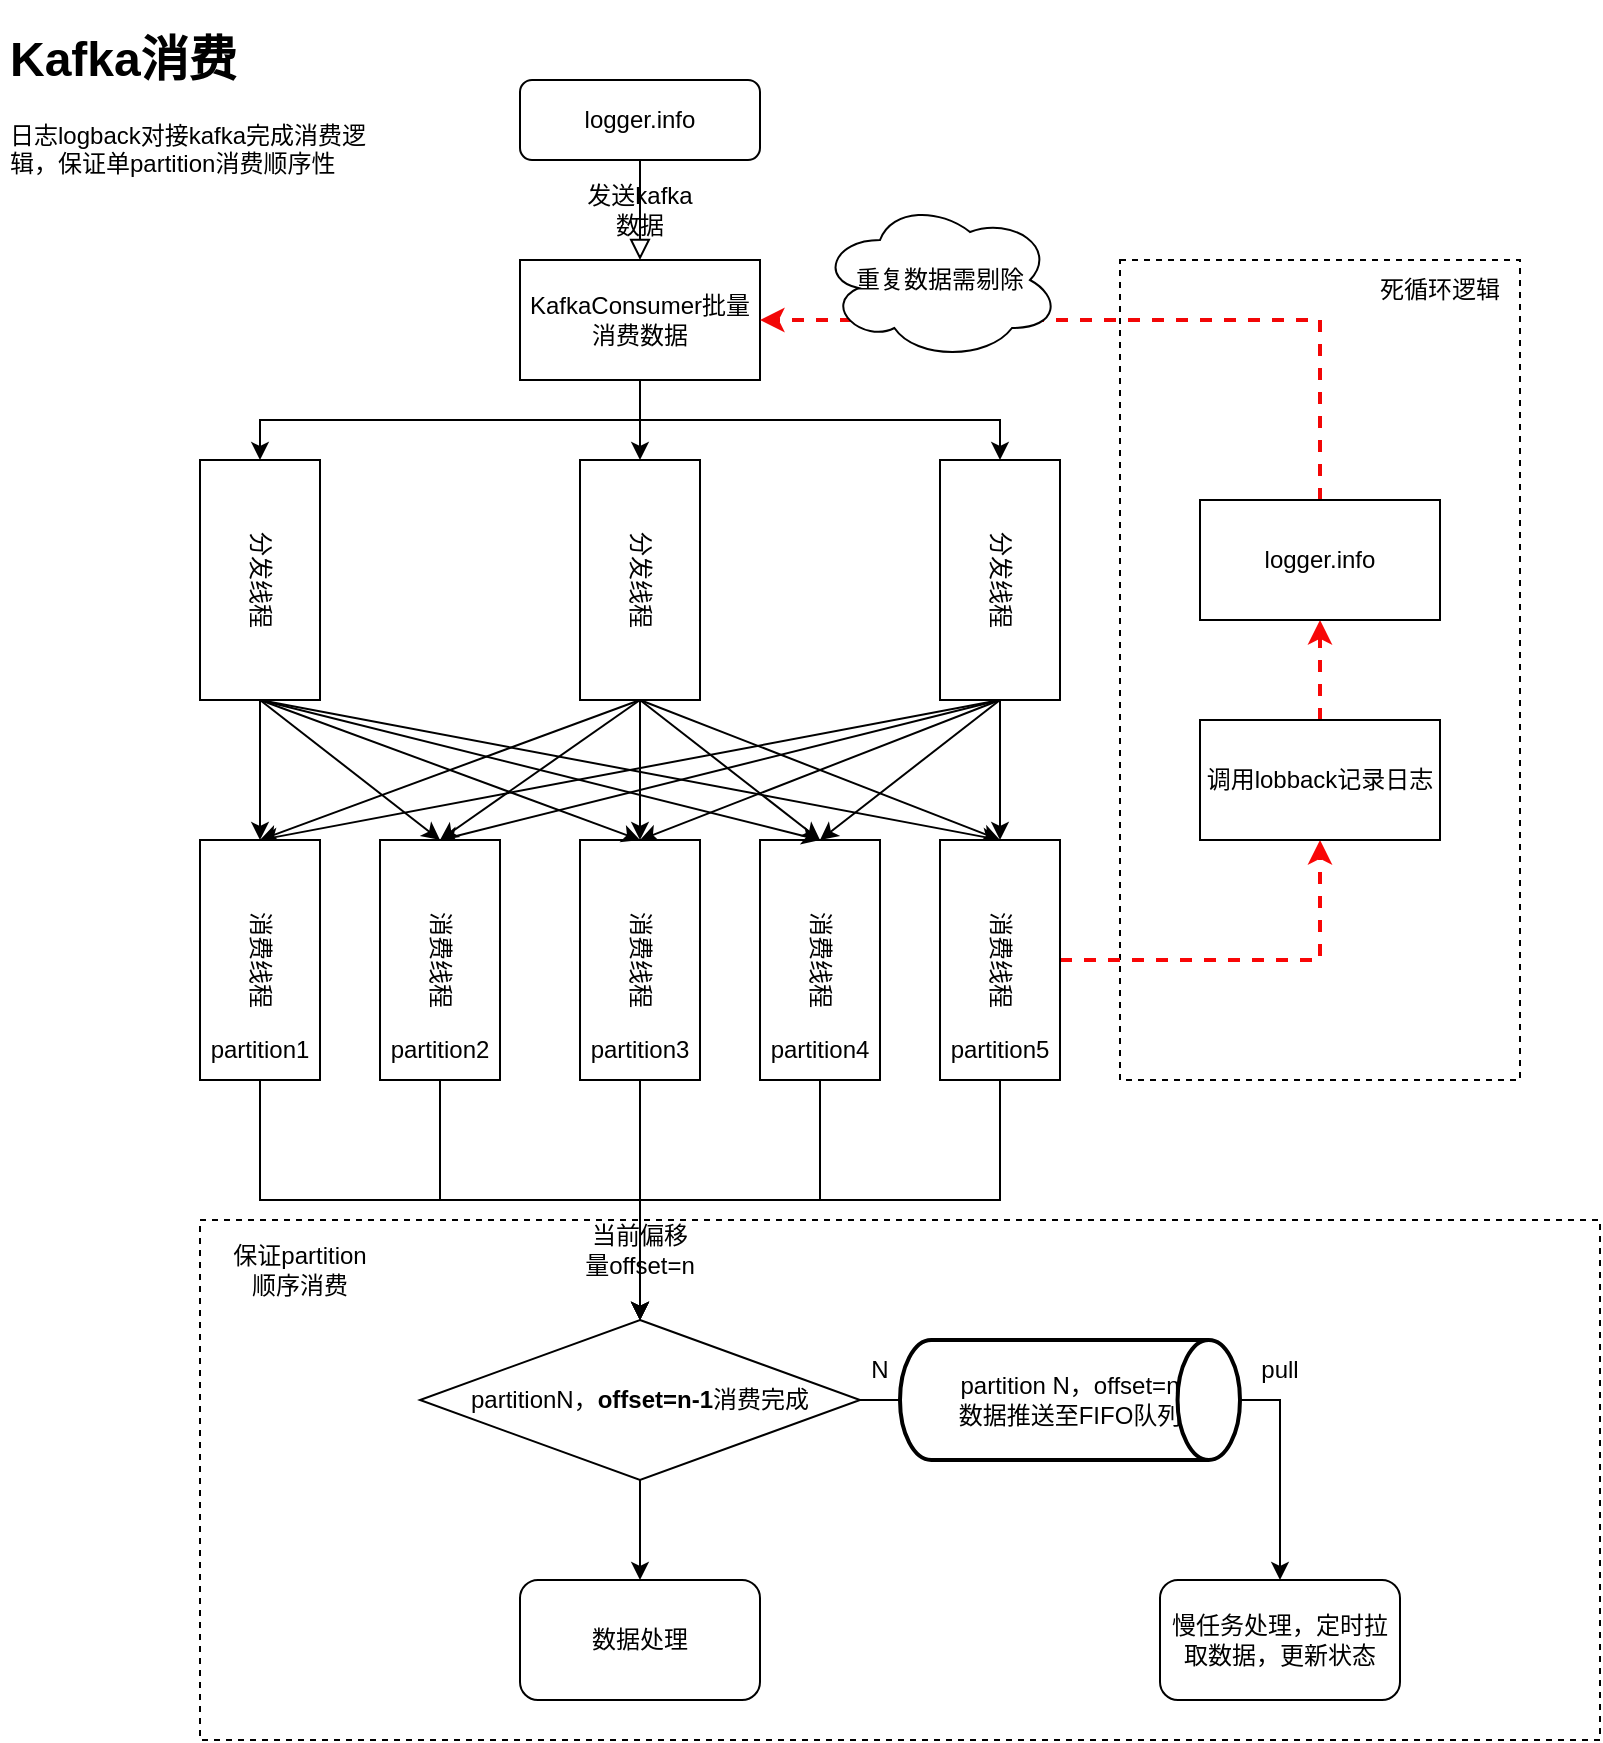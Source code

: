 <mxfile version="21.0.6" type="github">
  <diagram id="C5RBs43oDa-KdzZeNtuy" name="Page-1">
    <mxGraphModel dx="1434" dy="756" grid="1" gridSize="10" guides="1" tooltips="1" connect="1" arrows="1" fold="1" page="1" pageScale="1" pageWidth="827" pageHeight="1169" math="0" shadow="0">
      <root>
        <mxCell id="WIyWlLk6GJQsqaUBKTNV-0" />
        <mxCell id="WIyWlLk6GJQsqaUBKTNV-1" parent="WIyWlLk6GJQsqaUBKTNV-0" />
        <mxCell id="pOX3ojqlP_ocPjnkbAkA-75" value="" style="rounded=0;whiteSpace=wrap;html=1;dashed=1;" vertex="1" parent="WIyWlLk6GJQsqaUBKTNV-1">
          <mxGeometry x="580" y="140" width="200" height="410" as="geometry" />
        </mxCell>
        <mxCell id="pOX3ojqlP_ocPjnkbAkA-71" value="" style="rounded=0;whiteSpace=wrap;html=1;dashed=1;" vertex="1" parent="WIyWlLk6GJQsqaUBKTNV-1">
          <mxGeometry x="120" y="620" width="700" height="260" as="geometry" />
        </mxCell>
        <mxCell id="WIyWlLk6GJQsqaUBKTNV-2" value="" style="rounded=0;html=1;jettySize=auto;orthogonalLoop=1;fontSize=11;endArrow=block;endFill=0;endSize=8;strokeWidth=1;shadow=0;labelBackgroundColor=none;edgeStyle=orthogonalEdgeStyle;" parent="WIyWlLk6GJQsqaUBKTNV-1" source="WIyWlLk6GJQsqaUBKTNV-3" edge="1">
          <mxGeometry relative="1" as="geometry">
            <mxPoint x="340" y="140" as="targetPoint" />
          </mxGeometry>
        </mxCell>
        <mxCell id="WIyWlLk6GJQsqaUBKTNV-3" value="logger.info" style="rounded=1;whiteSpace=wrap;html=1;fontSize=12;glass=0;strokeWidth=1;shadow=0;" parent="WIyWlLk6GJQsqaUBKTNV-1" vertex="1">
          <mxGeometry x="280" y="50" width="120" height="40" as="geometry" />
        </mxCell>
        <mxCell id="pOX3ojqlP_ocPjnkbAkA-8" style="edgeStyle=orthogonalEdgeStyle;rounded=0;orthogonalLoop=1;jettySize=auto;html=1;exitX=0.5;exitY=1;exitDx=0;exitDy=0;entryX=0;entryY=0.5;entryDx=0;entryDy=0;" edge="1" parent="WIyWlLk6GJQsqaUBKTNV-1" source="pOX3ojqlP_ocPjnkbAkA-0" target="pOX3ojqlP_ocPjnkbAkA-3">
          <mxGeometry relative="1" as="geometry" />
        </mxCell>
        <mxCell id="pOX3ojqlP_ocPjnkbAkA-9" style="edgeStyle=orthogonalEdgeStyle;rounded=0;orthogonalLoop=1;jettySize=auto;html=1;exitX=0.5;exitY=1;exitDx=0;exitDy=0;entryX=0;entryY=0.5;entryDx=0;entryDy=0;" edge="1" parent="WIyWlLk6GJQsqaUBKTNV-1" source="pOX3ojqlP_ocPjnkbAkA-0" target="pOX3ojqlP_ocPjnkbAkA-4">
          <mxGeometry relative="1" as="geometry" />
        </mxCell>
        <mxCell id="pOX3ojqlP_ocPjnkbAkA-10" style="edgeStyle=orthogonalEdgeStyle;rounded=0;orthogonalLoop=1;jettySize=auto;html=1;exitX=0.5;exitY=1;exitDx=0;exitDy=0;entryX=0;entryY=0.5;entryDx=0;entryDy=0;" edge="1" parent="WIyWlLk6GJQsqaUBKTNV-1" source="pOX3ojqlP_ocPjnkbAkA-0" target="pOX3ojqlP_ocPjnkbAkA-5">
          <mxGeometry relative="1" as="geometry" />
        </mxCell>
        <mxCell id="pOX3ojqlP_ocPjnkbAkA-0" value="KafkaConsumer批量消费数据" style="rounded=0;whiteSpace=wrap;html=1;" vertex="1" parent="WIyWlLk6GJQsqaUBKTNV-1">
          <mxGeometry x="280" y="140" width="120" height="60" as="geometry" />
        </mxCell>
        <mxCell id="pOX3ojqlP_ocPjnkbAkA-2" value="发送kafka数据" style="text;html=1;strokeColor=none;fillColor=none;align=center;verticalAlign=middle;whiteSpace=wrap;rounded=0;" vertex="1" parent="WIyWlLk6GJQsqaUBKTNV-1">
          <mxGeometry x="310" y="100" width="60" height="30" as="geometry" />
        </mxCell>
        <mxCell id="pOX3ojqlP_ocPjnkbAkA-21" style="rounded=0;orthogonalLoop=1;jettySize=auto;html=1;exitX=1;exitY=0.5;exitDx=0;exitDy=0;entryX=0;entryY=0.5;entryDx=0;entryDy=0;" edge="1" parent="WIyWlLk6GJQsqaUBKTNV-1" source="pOX3ojqlP_ocPjnkbAkA-3" target="pOX3ojqlP_ocPjnkbAkA-16">
          <mxGeometry relative="1" as="geometry" />
        </mxCell>
        <mxCell id="pOX3ojqlP_ocPjnkbAkA-30" style="rounded=0;orthogonalLoop=1;jettySize=auto;html=1;exitX=1;exitY=0.5;exitDx=0;exitDy=0;entryX=0;entryY=0.5;entryDx=0;entryDy=0;" edge="1" parent="WIyWlLk6GJQsqaUBKTNV-1" source="pOX3ojqlP_ocPjnkbAkA-3" target="pOX3ojqlP_ocPjnkbAkA-17">
          <mxGeometry relative="1" as="geometry" />
        </mxCell>
        <mxCell id="pOX3ojqlP_ocPjnkbAkA-3" value="分发线程" style="rounded=0;whiteSpace=wrap;html=1;rotation=90;" vertex="1" parent="WIyWlLk6GJQsqaUBKTNV-1">
          <mxGeometry x="90" y="270" width="120" height="60" as="geometry" />
        </mxCell>
        <mxCell id="pOX3ojqlP_ocPjnkbAkA-31" style="rounded=0;orthogonalLoop=1;jettySize=auto;html=1;exitX=1;exitY=0.5;exitDx=0;exitDy=0;entryX=0;entryY=0.5;entryDx=0;entryDy=0;" edge="1" parent="WIyWlLk6GJQsqaUBKTNV-1" source="pOX3ojqlP_ocPjnkbAkA-4" target="pOX3ojqlP_ocPjnkbAkA-16">
          <mxGeometry relative="1" as="geometry" />
        </mxCell>
        <mxCell id="pOX3ojqlP_ocPjnkbAkA-32" style="rounded=0;orthogonalLoop=1;jettySize=auto;html=1;exitX=1;exitY=0.5;exitDx=0;exitDy=0;entryX=0;entryY=0.5;entryDx=0;entryDy=0;" edge="1" parent="WIyWlLk6GJQsqaUBKTNV-1" source="pOX3ojqlP_ocPjnkbAkA-4" target="pOX3ojqlP_ocPjnkbAkA-19">
          <mxGeometry relative="1" as="geometry" />
        </mxCell>
        <mxCell id="pOX3ojqlP_ocPjnkbAkA-33" style="rounded=0;orthogonalLoop=1;jettySize=auto;html=1;exitX=1;exitY=0.5;exitDx=0;exitDy=0;" edge="1" parent="WIyWlLk6GJQsqaUBKTNV-1" source="pOX3ojqlP_ocPjnkbAkA-4">
          <mxGeometry relative="1" as="geometry">
            <mxPoint x="340" y="430" as="targetPoint" />
          </mxGeometry>
        </mxCell>
        <mxCell id="pOX3ojqlP_ocPjnkbAkA-34" style="rounded=0;orthogonalLoop=1;jettySize=auto;html=1;exitX=1;exitY=0.5;exitDx=0;exitDy=0;entryX=0;entryY=0.5;entryDx=0;entryDy=0;" edge="1" parent="WIyWlLk6GJQsqaUBKTNV-1" source="pOX3ojqlP_ocPjnkbAkA-4" target="pOX3ojqlP_ocPjnkbAkA-18">
          <mxGeometry relative="1" as="geometry" />
        </mxCell>
        <mxCell id="pOX3ojqlP_ocPjnkbAkA-35" style="rounded=0;orthogonalLoop=1;jettySize=auto;html=1;exitX=1;exitY=0.5;exitDx=0;exitDy=0;entryX=0;entryY=0.5;entryDx=0;entryDy=0;" edge="1" parent="WIyWlLk6GJQsqaUBKTNV-1" source="pOX3ojqlP_ocPjnkbAkA-4" target="pOX3ojqlP_ocPjnkbAkA-17">
          <mxGeometry relative="1" as="geometry" />
        </mxCell>
        <mxCell id="pOX3ojqlP_ocPjnkbAkA-4" value="分发线程" style="rounded=0;whiteSpace=wrap;html=1;rotation=90;" vertex="1" parent="WIyWlLk6GJQsqaUBKTNV-1">
          <mxGeometry x="280" y="270" width="120" height="60" as="geometry" />
        </mxCell>
        <mxCell id="pOX3ojqlP_ocPjnkbAkA-36" style="rounded=0;orthogonalLoop=1;jettySize=auto;html=1;exitX=1;exitY=0.5;exitDx=0;exitDy=0;entryX=0;entryY=0.5;entryDx=0;entryDy=0;" edge="1" parent="WIyWlLk6GJQsqaUBKTNV-1" source="pOX3ojqlP_ocPjnkbAkA-5" target="pOX3ojqlP_ocPjnkbAkA-16">
          <mxGeometry relative="1" as="geometry" />
        </mxCell>
        <mxCell id="pOX3ojqlP_ocPjnkbAkA-37" style="rounded=0;orthogonalLoop=1;jettySize=auto;html=1;exitX=1;exitY=0.5;exitDx=0;exitDy=0;entryX=0;entryY=0.5;entryDx=0;entryDy=0;" edge="1" parent="WIyWlLk6GJQsqaUBKTNV-1" source="pOX3ojqlP_ocPjnkbAkA-5" target="pOX3ojqlP_ocPjnkbAkA-19">
          <mxGeometry relative="1" as="geometry" />
        </mxCell>
        <mxCell id="pOX3ojqlP_ocPjnkbAkA-38" style="rounded=0;orthogonalLoop=1;jettySize=auto;html=1;exitX=1;exitY=0.5;exitDx=0;exitDy=0;entryX=0;entryY=0.5;entryDx=0;entryDy=0;" edge="1" parent="WIyWlLk6GJQsqaUBKTNV-1" source="pOX3ojqlP_ocPjnkbAkA-5" target="pOX3ojqlP_ocPjnkbAkA-20">
          <mxGeometry relative="1" as="geometry" />
        </mxCell>
        <mxCell id="pOX3ojqlP_ocPjnkbAkA-46" style="rounded=0;orthogonalLoop=1;jettySize=auto;html=1;exitX=1;exitY=0.5;exitDx=0;exitDy=0;" edge="1" parent="WIyWlLk6GJQsqaUBKTNV-1" source="pOX3ojqlP_ocPjnkbAkA-5">
          <mxGeometry relative="1" as="geometry">
            <mxPoint x="430" y="430" as="targetPoint" />
          </mxGeometry>
        </mxCell>
        <mxCell id="pOX3ojqlP_ocPjnkbAkA-47" style="edgeStyle=orthogonalEdgeStyle;rounded=0;orthogonalLoop=1;jettySize=auto;html=1;exitX=1;exitY=0.5;exitDx=0;exitDy=0;" edge="1" parent="WIyWlLk6GJQsqaUBKTNV-1" source="pOX3ojqlP_ocPjnkbAkA-5">
          <mxGeometry relative="1" as="geometry">
            <mxPoint x="520" y="430" as="targetPoint" />
          </mxGeometry>
        </mxCell>
        <mxCell id="pOX3ojqlP_ocPjnkbAkA-5" value="分发线程" style="rounded=0;whiteSpace=wrap;html=1;rotation=90;" vertex="1" parent="WIyWlLk6GJQsqaUBKTNV-1">
          <mxGeometry x="460" y="270" width="120" height="60" as="geometry" />
        </mxCell>
        <mxCell id="pOX3ojqlP_ocPjnkbAkA-16" value="消费线程" style="rounded=0;rotation=90;whiteSpace=wrap;html=1;align=center;" vertex="1" parent="WIyWlLk6GJQsqaUBKTNV-1">
          <mxGeometry x="90" y="460" width="120" height="60" as="geometry" />
        </mxCell>
        <mxCell id="pOX3ojqlP_ocPjnkbAkA-79" style="edgeStyle=orthogonalEdgeStyle;rounded=0;orthogonalLoop=1;jettySize=auto;html=1;exitX=0.5;exitY=0;exitDx=0;exitDy=0;entryX=0.5;entryY=1;entryDx=0;entryDy=0;dashed=1;strokeWidth=2;strokeColor=#f90606;" edge="1" parent="WIyWlLk6GJQsqaUBKTNV-1" source="pOX3ojqlP_ocPjnkbAkA-17" target="pOX3ojqlP_ocPjnkbAkA-77">
          <mxGeometry relative="1" as="geometry" />
        </mxCell>
        <mxCell id="pOX3ojqlP_ocPjnkbAkA-17" value="消费线程" style="rounded=0;whiteSpace=wrap;html=1;rotation=90;" vertex="1" parent="WIyWlLk6GJQsqaUBKTNV-1">
          <mxGeometry x="460" y="460" width="120" height="60" as="geometry" />
        </mxCell>
        <mxCell id="pOX3ojqlP_ocPjnkbAkA-18" value="消费线程" style="rounded=0;whiteSpace=wrap;html=1;rotation=90;" vertex="1" parent="WIyWlLk6GJQsqaUBKTNV-1">
          <mxGeometry x="370" y="460" width="120" height="60" as="geometry" />
        </mxCell>
        <mxCell id="pOX3ojqlP_ocPjnkbAkA-19" value="消费线程" style="rounded=0;whiteSpace=wrap;html=1;rotation=90;" vertex="1" parent="WIyWlLk6GJQsqaUBKTNV-1">
          <mxGeometry x="180" y="460" width="120" height="60" as="geometry" />
        </mxCell>
        <mxCell id="pOX3ojqlP_ocPjnkbAkA-20" value="消费线程" style="rounded=0;whiteSpace=wrap;html=1;rotation=90;" vertex="1" parent="WIyWlLk6GJQsqaUBKTNV-1">
          <mxGeometry x="280" y="460" width="120" height="60" as="geometry" />
        </mxCell>
        <mxCell id="pOX3ojqlP_ocPjnkbAkA-23" value="" style="endArrow=classic;html=1;rounded=0;exitX=1;exitY=0.5;exitDx=0;exitDy=0;entryX=0;entryY=0.5;entryDx=0;entryDy=0;" edge="1" parent="WIyWlLk6GJQsqaUBKTNV-1" source="pOX3ojqlP_ocPjnkbAkA-3" target="pOX3ojqlP_ocPjnkbAkA-19">
          <mxGeometry width="50" height="50" relative="1" as="geometry">
            <mxPoint x="390" y="400" as="sourcePoint" />
            <mxPoint x="440" y="350" as="targetPoint" />
          </mxGeometry>
        </mxCell>
        <mxCell id="pOX3ojqlP_ocPjnkbAkA-25" value="" style="endArrow=classic;html=1;rounded=0;entryX=0;entryY=0.5;entryDx=0;entryDy=0;" edge="1" parent="WIyWlLk6GJQsqaUBKTNV-1" target="pOX3ojqlP_ocPjnkbAkA-20">
          <mxGeometry width="50" height="50" relative="1" as="geometry">
            <mxPoint x="150" y="360" as="sourcePoint" />
            <mxPoint x="250" y="440" as="targetPoint" />
          </mxGeometry>
        </mxCell>
        <mxCell id="pOX3ojqlP_ocPjnkbAkA-29" value="" style="endArrow=classic;html=1;rounded=0;entryX=0;entryY=0.5;entryDx=0;entryDy=0;" edge="1" parent="WIyWlLk6GJQsqaUBKTNV-1" target="pOX3ojqlP_ocPjnkbAkA-18">
          <mxGeometry width="50" height="50" relative="1" as="geometry">
            <mxPoint x="150" y="360" as="sourcePoint" />
            <mxPoint x="440" y="350" as="targetPoint" />
          </mxGeometry>
        </mxCell>
        <mxCell id="pOX3ojqlP_ocPjnkbAkA-60" style="edgeStyle=orthogonalEdgeStyle;rounded=0;orthogonalLoop=1;jettySize=auto;html=1;exitX=0.5;exitY=1;exitDx=0;exitDy=0;entryX=0.5;entryY=0;entryDx=0;entryDy=0;" edge="1" parent="WIyWlLk6GJQsqaUBKTNV-1" source="pOX3ojqlP_ocPjnkbAkA-48" target="pOX3ojqlP_ocPjnkbAkA-53">
          <mxGeometry relative="1" as="geometry" />
        </mxCell>
        <mxCell id="pOX3ojqlP_ocPjnkbAkA-48" value="partition5" style="text;html=1;strokeColor=none;fillColor=none;align=center;verticalAlign=middle;whiteSpace=wrap;rounded=0;" vertex="1" parent="WIyWlLk6GJQsqaUBKTNV-1">
          <mxGeometry x="490" y="520" width="60" height="30" as="geometry" />
        </mxCell>
        <mxCell id="pOX3ojqlP_ocPjnkbAkA-59" style="edgeStyle=orthogonalEdgeStyle;rounded=0;orthogonalLoop=1;jettySize=auto;html=1;exitX=0.5;exitY=1;exitDx=0;exitDy=0;entryX=0.5;entryY=0;entryDx=0;entryDy=0;" edge="1" parent="WIyWlLk6GJQsqaUBKTNV-1" source="pOX3ojqlP_ocPjnkbAkA-49" target="pOX3ojqlP_ocPjnkbAkA-53">
          <mxGeometry relative="1" as="geometry" />
        </mxCell>
        <mxCell id="pOX3ojqlP_ocPjnkbAkA-49" value="partition4" style="text;html=1;strokeColor=none;fillColor=none;align=center;verticalAlign=middle;whiteSpace=wrap;rounded=0;" vertex="1" parent="WIyWlLk6GJQsqaUBKTNV-1">
          <mxGeometry x="400" y="520" width="60" height="30" as="geometry" />
        </mxCell>
        <mxCell id="pOX3ojqlP_ocPjnkbAkA-58" style="edgeStyle=orthogonalEdgeStyle;rounded=0;orthogonalLoop=1;jettySize=auto;html=1;exitX=0.5;exitY=1;exitDx=0;exitDy=0;entryX=0.5;entryY=0;entryDx=0;entryDy=0;" edge="1" parent="WIyWlLk6GJQsqaUBKTNV-1" source="pOX3ojqlP_ocPjnkbAkA-50" target="pOX3ojqlP_ocPjnkbAkA-53">
          <mxGeometry relative="1" as="geometry">
            <mxPoint x="340" y="650" as="targetPoint" />
          </mxGeometry>
        </mxCell>
        <mxCell id="pOX3ojqlP_ocPjnkbAkA-50" value="partition3" style="text;html=1;strokeColor=none;fillColor=none;align=center;verticalAlign=middle;whiteSpace=wrap;rounded=0;" vertex="1" parent="WIyWlLk6GJQsqaUBKTNV-1">
          <mxGeometry x="310" y="520" width="60" height="30" as="geometry" />
        </mxCell>
        <mxCell id="pOX3ojqlP_ocPjnkbAkA-55" style="edgeStyle=orthogonalEdgeStyle;rounded=0;orthogonalLoop=1;jettySize=auto;html=1;exitX=0.5;exitY=1;exitDx=0;exitDy=0;entryX=0.5;entryY=0;entryDx=0;entryDy=0;" edge="1" parent="WIyWlLk6GJQsqaUBKTNV-1" source="pOX3ojqlP_ocPjnkbAkA-51" target="pOX3ojqlP_ocPjnkbAkA-53">
          <mxGeometry relative="1" as="geometry">
            <mxPoint x="340" y="650" as="targetPoint" />
          </mxGeometry>
        </mxCell>
        <mxCell id="pOX3ojqlP_ocPjnkbAkA-51" value="partition2" style="text;html=1;strokeColor=none;fillColor=none;align=center;verticalAlign=middle;whiteSpace=wrap;rounded=0;" vertex="1" parent="WIyWlLk6GJQsqaUBKTNV-1">
          <mxGeometry x="210" y="520" width="60" height="30" as="geometry" />
        </mxCell>
        <mxCell id="pOX3ojqlP_ocPjnkbAkA-54" style="edgeStyle=orthogonalEdgeStyle;rounded=0;orthogonalLoop=1;jettySize=auto;html=1;exitX=0.5;exitY=1;exitDx=0;exitDy=0;" edge="1" parent="WIyWlLk6GJQsqaUBKTNV-1" source="pOX3ojqlP_ocPjnkbAkA-52" target="pOX3ojqlP_ocPjnkbAkA-53">
          <mxGeometry relative="1" as="geometry" />
        </mxCell>
        <mxCell id="pOX3ojqlP_ocPjnkbAkA-52" value="partition1" style="text;html=1;strokeColor=none;fillColor=none;align=center;verticalAlign=middle;whiteSpace=wrap;rounded=0;" vertex="1" parent="WIyWlLk6GJQsqaUBKTNV-1">
          <mxGeometry x="120" y="520" width="60" height="30" as="geometry" />
        </mxCell>
        <mxCell id="pOX3ojqlP_ocPjnkbAkA-63" style="edgeStyle=orthogonalEdgeStyle;rounded=0;orthogonalLoop=1;jettySize=auto;html=1;exitX=1;exitY=0.5;exitDx=0;exitDy=0;" edge="1" parent="WIyWlLk6GJQsqaUBKTNV-1" source="pOX3ojqlP_ocPjnkbAkA-53">
          <mxGeometry relative="1" as="geometry">
            <mxPoint x="500" y="710" as="targetPoint" />
          </mxGeometry>
        </mxCell>
        <mxCell id="pOX3ojqlP_ocPjnkbAkA-69" style="edgeStyle=orthogonalEdgeStyle;rounded=0;orthogonalLoop=1;jettySize=auto;html=1;exitX=0.5;exitY=1;exitDx=0;exitDy=0;entryX=0.5;entryY=0;entryDx=0;entryDy=0;" edge="1" parent="WIyWlLk6GJQsqaUBKTNV-1" source="pOX3ojqlP_ocPjnkbAkA-53">
          <mxGeometry relative="1" as="geometry">
            <mxPoint x="340" y="800" as="targetPoint" />
          </mxGeometry>
        </mxCell>
        <mxCell id="pOX3ojqlP_ocPjnkbAkA-53" value="partitionN，&lt;b&gt;offset=n-1&lt;/b&gt;消费完成" style="rhombus;whiteSpace=wrap;html=1;" vertex="1" parent="WIyWlLk6GJQsqaUBKTNV-1">
          <mxGeometry x="230" y="670" width="220" height="80" as="geometry" />
        </mxCell>
        <mxCell id="pOX3ojqlP_ocPjnkbAkA-61" value="当前偏移量offset=n" style="text;html=1;strokeColor=none;fillColor=none;align=center;verticalAlign=middle;whiteSpace=wrap;rounded=0;" vertex="1" parent="WIyWlLk6GJQsqaUBKTNV-1">
          <mxGeometry x="310" y="620" width="60" height="30" as="geometry" />
        </mxCell>
        <mxCell id="pOX3ojqlP_ocPjnkbAkA-67" style="edgeStyle=orthogonalEdgeStyle;rounded=0;orthogonalLoop=1;jettySize=auto;html=1;exitX=1;exitY=0.5;exitDx=0;exitDy=0;exitPerimeter=0;entryX=0.5;entryY=0;entryDx=0;entryDy=0;" edge="1" parent="WIyWlLk6GJQsqaUBKTNV-1" source="pOX3ojqlP_ocPjnkbAkA-64" target="pOX3ojqlP_ocPjnkbAkA-66">
          <mxGeometry relative="1" as="geometry" />
        </mxCell>
        <mxCell id="pOX3ojqlP_ocPjnkbAkA-64" value="partition N，offset=n&lt;br&gt;数据推送至FIFO队列" style="strokeWidth=2;html=1;shape=mxgraph.flowchart.direct_data;whiteSpace=wrap;" vertex="1" parent="WIyWlLk6GJQsqaUBKTNV-1">
          <mxGeometry x="470" y="680" width="170" height="60" as="geometry" />
        </mxCell>
        <mxCell id="pOX3ojqlP_ocPjnkbAkA-65" value="N" style="text;html=1;strokeColor=none;fillColor=none;align=center;verticalAlign=middle;whiteSpace=wrap;rounded=0;" vertex="1" parent="WIyWlLk6GJQsqaUBKTNV-1">
          <mxGeometry x="430" y="680" width="60" height="30" as="geometry" />
        </mxCell>
        <mxCell id="pOX3ojqlP_ocPjnkbAkA-66" value="慢任务处理，定时拉取数据，更新状态" style="rounded=1;whiteSpace=wrap;html=1;" vertex="1" parent="WIyWlLk6GJQsqaUBKTNV-1">
          <mxGeometry x="600" y="800" width="120" height="60" as="geometry" />
        </mxCell>
        <mxCell id="pOX3ojqlP_ocPjnkbAkA-68" value="pull" style="text;html=1;strokeColor=none;fillColor=none;align=center;verticalAlign=middle;whiteSpace=wrap;rounded=0;" vertex="1" parent="WIyWlLk6GJQsqaUBKTNV-1">
          <mxGeometry x="630" y="680" width="60" height="30" as="geometry" />
        </mxCell>
        <mxCell id="pOX3ojqlP_ocPjnkbAkA-70" value="数据处理" style="rounded=1;whiteSpace=wrap;html=1;" vertex="1" parent="WIyWlLk6GJQsqaUBKTNV-1">
          <mxGeometry x="280" y="800" width="120" height="60" as="geometry" />
        </mxCell>
        <mxCell id="pOX3ojqlP_ocPjnkbAkA-73" value="保证partition顺序消费" style="text;html=1;strokeColor=none;fillColor=none;align=center;verticalAlign=middle;whiteSpace=wrap;rounded=0;" vertex="1" parent="WIyWlLk6GJQsqaUBKTNV-1">
          <mxGeometry x="130" y="630" width="80" height="30" as="geometry" />
        </mxCell>
        <mxCell id="pOX3ojqlP_ocPjnkbAkA-74" value="&lt;h1&gt;Kafka消费&lt;/h1&gt;&lt;p&gt;日志logback对接kafka完成消费逻辑，保证单partition消费顺序性&lt;/p&gt;" style="text;html=1;strokeColor=none;fillColor=none;spacing=5;spacingTop=-20;whiteSpace=wrap;overflow=hidden;rounded=0;" vertex="1" parent="WIyWlLk6GJQsqaUBKTNV-1">
          <mxGeometry x="20" y="20" width="190" height="120" as="geometry" />
        </mxCell>
        <mxCell id="pOX3ojqlP_ocPjnkbAkA-76" value="死循环逻辑" style="text;html=1;strokeColor=none;fillColor=none;align=center;verticalAlign=middle;whiteSpace=wrap;rounded=0;" vertex="1" parent="WIyWlLk6GJQsqaUBKTNV-1">
          <mxGeometry x="700" y="140" width="80" height="30" as="geometry" />
        </mxCell>
        <mxCell id="pOX3ojqlP_ocPjnkbAkA-81" style="edgeStyle=orthogonalEdgeStyle;rounded=0;orthogonalLoop=1;jettySize=auto;html=1;exitX=0.5;exitY=0;exitDx=0;exitDy=0;dashed=1;strokeColor=#f70808;strokeWidth=2;" edge="1" parent="WIyWlLk6GJQsqaUBKTNV-1" source="pOX3ojqlP_ocPjnkbAkA-77" target="pOX3ojqlP_ocPjnkbAkA-80">
          <mxGeometry relative="1" as="geometry">
            <Array as="points">
              <mxPoint x="680" y="350" />
              <mxPoint x="680" y="350" />
            </Array>
          </mxGeometry>
        </mxCell>
        <mxCell id="pOX3ojqlP_ocPjnkbAkA-77" value="调用lobback记录日志" style="rounded=0;whiteSpace=wrap;html=1;" vertex="1" parent="WIyWlLk6GJQsqaUBKTNV-1">
          <mxGeometry x="620" y="370" width="120" height="60" as="geometry" />
        </mxCell>
        <mxCell id="pOX3ojqlP_ocPjnkbAkA-82" style="edgeStyle=orthogonalEdgeStyle;rounded=0;orthogonalLoop=1;jettySize=auto;html=1;exitX=0.5;exitY=0;exitDx=0;exitDy=0;entryX=1;entryY=0.5;entryDx=0;entryDy=0;strokeWidth=2;strokeColor=#f20707;fillColor=#f8cecc;dashed=1;" edge="1" parent="WIyWlLk6GJQsqaUBKTNV-1" source="pOX3ojqlP_ocPjnkbAkA-80" target="pOX3ojqlP_ocPjnkbAkA-0">
          <mxGeometry relative="1" as="geometry">
            <Array as="points">
              <mxPoint x="680" y="170" />
            </Array>
          </mxGeometry>
        </mxCell>
        <mxCell id="pOX3ojqlP_ocPjnkbAkA-80" value="logger.info" style="rounded=0;whiteSpace=wrap;html=1;" vertex="1" parent="WIyWlLk6GJQsqaUBKTNV-1">
          <mxGeometry x="620" y="260" width="120" height="60" as="geometry" />
        </mxCell>
        <mxCell id="pOX3ojqlP_ocPjnkbAkA-83" value="重复数据需剔除" style="ellipse;shape=cloud;whiteSpace=wrap;html=1;" vertex="1" parent="WIyWlLk6GJQsqaUBKTNV-1">
          <mxGeometry x="430" y="110" width="120" height="80" as="geometry" />
        </mxCell>
      </root>
    </mxGraphModel>
  </diagram>
</mxfile>
